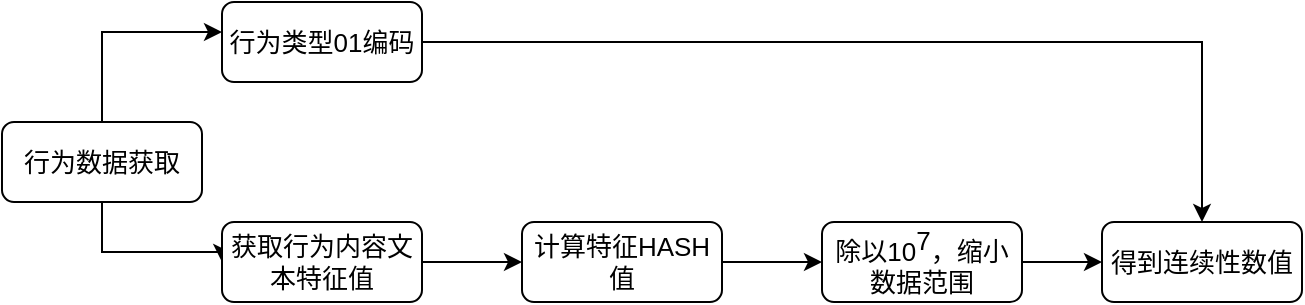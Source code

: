<mxfile version="24.4.4" type="github">
  <diagram name="第 1 页" id="pn2h-lFcv4Sdc6MpK6sb">
    <mxGraphModel dx="941" dy="479" grid="1" gridSize="10" guides="1" tooltips="1" connect="1" arrows="1" fold="1" page="1" pageScale="1" pageWidth="827" pageHeight="1169" math="0" shadow="0">
      <root>
        <mxCell id="0" />
        <mxCell id="1" parent="0" />
        <mxCell id="Jws2I-fbrz8seF6Nbetu-3" value="" style="edgeStyle=orthogonalEdgeStyle;rounded=0;orthogonalLoop=1;jettySize=auto;html=1;fontSize=13;" edge="1" parent="1" source="Jws2I-fbrz8seF6Nbetu-1" target="Jws2I-fbrz8seF6Nbetu-2">
          <mxGeometry relative="1" as="geometry">
            <Array as="points">
              <mxPoint x="70" y="345" />
            </Array>
          </mxGeometry>
        </mxCell>
        <mxCell id="Jws2I-fbrz8seF6Nbetu-5" style="edgeStyle=orthogonalEdgeStyle;rounded=0;orthogonalLoop=1;jettySize=auto;html=1;entryX=0;entryY=0.5;entryDx=0;entryDy=0;fontSize=13;" edge="1" parent="1" source="Jws2I-fbrz8seF6Nbetu-1" target="Jws2I-fbrz8seF6Nbetu-4">
          <mxGeometry relative="1" as="geometry">
            <Array as="points">
              <mxPoint x="70" y="455" />
            </Array>
          </mxGeometry>
        </mxCell>
        <mxCell id="Jws2I-fbrz8seF6Nbetu-1" value="行为数据获取" style="rounded=1;whiteSpace=wrap;html=1;fontSize=13;" vertex="1" parent="1">
          <mxGeometry x="20" y="390" width="100" height="40" as="geometry" />
        </mxCell>
        <mxCell id="Jws2I-fbrz8seF6Nbetu-15" style="edgeStyle=orthogonalEdgeStyle;rounded=0;orthogonalLoop=1;jettySize=auto;html=1;fontSize=13;" edge="1" parent="1" source="Jws2I-fbrz8seF6Nbetu-2" target="Jws2I-fbrz8seF6Nbetu-13">
          <mxGeometry relative="1" as="geometry" />
        </mxCell>
        <mxCell id="Jws2I-fbrz8seF6Nbetu-2" value="行为类型01编码" style="rounded=1;whiteSpace=wrap;html=1;fontSize=13;" vertex="1" parent="1">
          <mxGeometry x="130" y="330" width="100" height="40" as="geometry" />
        </mxCell>
        <mxCell id="Jws2I-fbrz8seF6Nbetu-7" value="" style="edgeStyle=orthogonalEdgeStyle;rounded=0;orthogonalLoop=1;jettySize=auto;html=1;fontSize=13;" edge="1" parent="1" source="Jws2I-fbrz8seF6Nbetu-4" target="Jws2I-fbrz8seF6Nbetu-6">
          <mxGeometry relative="1" as="geometry" />
        </mxCell>
        <mxCell id="Jws2I-fbrz8seF6Nbetu-4" value="获取行为内容文本特征值" style="rounded=1;whiteSpace=wrap;html=1;fontSize=13;" vertex="1" parent="1">
          <mxGeometry x="130" y="440" width="100" height="40" as="geometry" />
        </mxCell>
        <mxCell id="Jws2I-fbrz8seF6Nbetu-9" value="" style="edgeStyle=orthogonalEdgeStyle;rounded=0;orthogonalLoop=1;jettySize=auto;html=1;fontSize=13;" edge="1" parent="1" source="Jws2I-fbrz8seF6Nbetu-6" target="Jws2I-fbrz8seF6Nbetu-8">
          <mxGeometry relative="1" as="geometry" />
        </mxCell>
        <mxCell id="Jws2I-fbrz8seF6Nbetu-6" value="计算特征HASH值" style="rounded=1;whiteSpace=wrap;html=1;fontSize=13;" vertex="1" parent="1">
          <mxGeometry x="280" y="440" width="100" height="40" as="geometry" />
        </mxCell>
        <mxCell id="Jws2I-fbrz8seF6Nbetu-16" value="" style="edgeStyle=orthogonalEdgeStyle;rounded=0;orthogonalLoop=1;jettySize=auto;html=1;fontSize=13;" edge="1" parent="1" source="Jws2I-fbrz8seF6Nbetu-8" target="Jws2I-fbrz8seF6Nbetu-13">
          <mxGeometry relative="1" as="geometry" />
        </mxCell>
        <mxCell id="Jws2I-fbrz8seF6Nbetu-8" value="除以10&lt;sup style=&quot;font-size: 13px;&quot;&gt;7&lt;/sup&gt;，缩小数据范围" style="rounded=1;whiteSpace=wrap;html=1;fontSize=13;" vertex="1" parent="1">
          <mxGeometry x="430" y="440" width="100" height="40" as="geometry" />
        </mxCell>
        <mxCell id="Jws2I-fbrz8seF6Nbetu-13" value="得到连续性数值" style="rounded=1;whiteSpace=wrap;html=1;fontSize=13;" vertex="1" parent="1">
          <mxGeometry x="570" y="440" width="100" height="40" as="geometry" />
        </mxCell>
      </root>
    </mxGraphModel>
  </diagram>
</mxfile>
